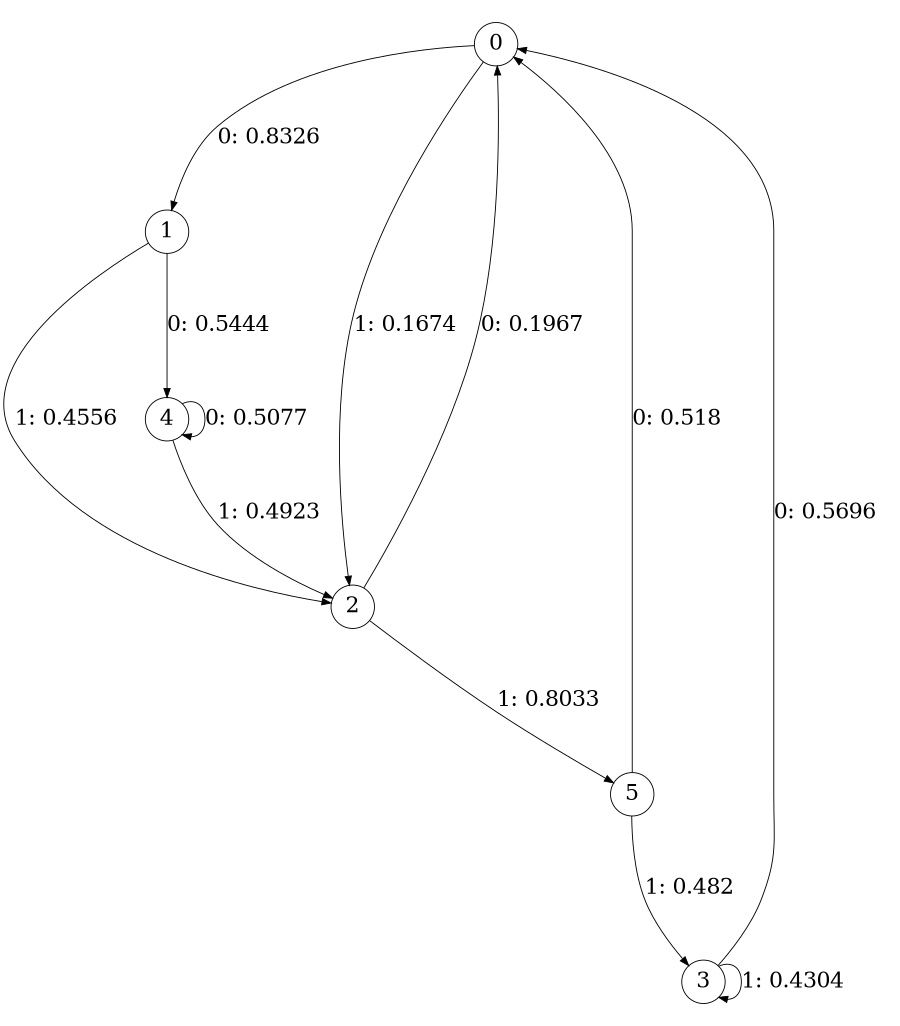 digraph "ch11faceL3" {
size = "6,8.5";
ratio = "fill";
node [shape = circle];
node [fontsize = 24];
edge [fontsize = 24];
0 -> 1 [label = "0: 0.8326   "];
0 -> 2 [label = "1: 0.1674   "];
1 -> 4 [label = "0: 0.5444   "];
1 -> 2 [label = "1: 0.4556   "];
2 -> 0 [label = "0: 0.1967   "];
2 -> 5 [label = "1: 0.8033   "];
3 -> 0 [label = "0: 0.5696   "];
3 -> 3 [label = "1: 0.4304   "];
4 -> 4 [label = "0: 0.5077   "];
4 -> 2 [label = "1: 0.4923   "];
5 -> 0 [label = "0: 0.518    "];
5 -> 3 [label = "1: 0.482    "];
}